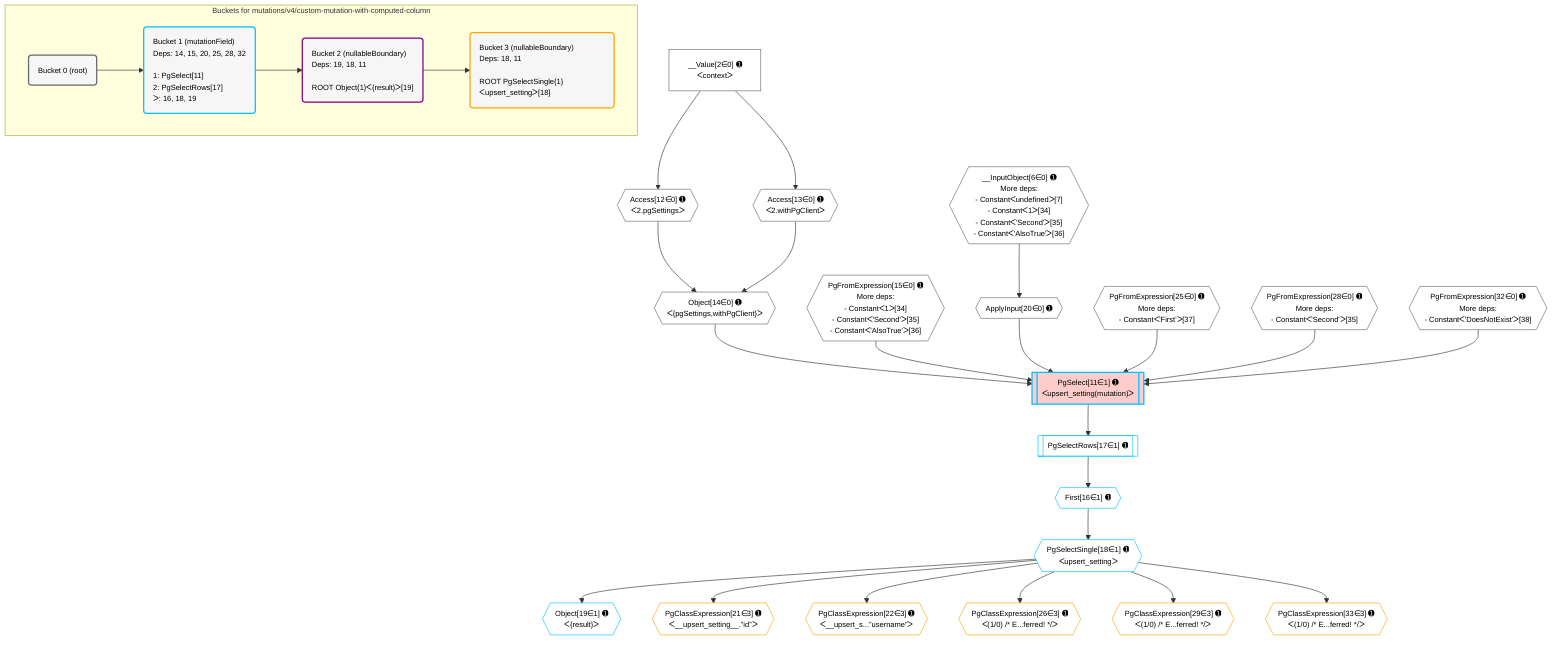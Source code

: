 %%{init: {'themeVariables': { 'fontSize': '12px'}}}%%
graph TD
    classDef path fill:#eee,stroke:#000,color:#000
    classDef plan fill:#fff,stroke-width:1px,color:#000
    classDef itemplan fill:#fff,stroke-width:2px,color:#000
    classDef unbatchedplan fill:#dff,stroke-width:1px,color:#000
    classDef sideeffectplan fill:#fcc,stroke-width:2px,color:#000
    classDef bucket fill:#f6f6f6,color:#000,stroke-width:2px,text-align:left

    subgraph "Buckets for mutations/v4/custom-mutation-with-computed-column"
    Bucket0("Bucket 0 (root)"):::bucket
    Bucket1("Bucket 1 (mutationField)<br />Deps: 14, 15, 20, 25, 28, 32<br /><br />1: PgSelect[11]<br />2: PgSelectRows[17]<br />ᐳ: 16, 18, 19"):::bucket
    Bucket2("Bucket 2 (nullableBoundary)<br />Deps: 19, 18, 11<br /><br />ROOT Object{1}ᐸ{result}ᐳ[19]"):::bucket
    Bucket3("Bucket 3 (nullableBoundary)<br />Deps: 18, 11<br /><br />ROOT PgSelectSingle{1}ᐸupsert_settingᐳ[18]"):::bucket
    end
    Bucket0 --> Bucket1
    Bucket1 --> Bucket2
    Bucket2 --> Bucket3

    %% plan dependencies
    __InputObject6{{"__InputObject[6∈0] ➊<br />More deps:<br />- Constantᐸundefinedᐳ[7]<br />- Constantᐸ1ᐳ[34]<br />- Constantᐸ'Second'ᐳ[35]<br />- Constantᐸ'AlsoTrue'ᐳ[36]"}}:::plan
    PgFromExpression15{{"PgFromExpression[15∈0] ➊<br />More deps:<br />- Constantᐸ1ᐳ[34]<br />- Constantᐸ'Second'ᐳ[35]<br />- Constantᐸ'AlsoTrue'ᐳ[36]"}}:::plan
    Object14{{"Object[14∈0] ➊<br />ᐸ{pgSettings,withPgClient}ᐳ"}}:::plan
    Access12{{"Access[12∈0] ➊<br />ᐸ2.pgSettingsᐳ"}}:::plan
    Access13{{"Access[13∈0] ➊<br />ᐸ2.withPgClientᐳ"}}:::plan
    Access12 & Access13 --> Object14
    __Value2["__Value[2∈0] ➊<br />ᐸcontextᐳ"]:::plan
    __Value2 --> Access12
    __Value2 --> Access13
    ApplyInput20{{"ApplyInput[20∈0] ➊"}}:::plan
    __InputObject6 --> ApplyInput20
    PgFromExpression25{{"PgFromExpression[25∈0] ➊<br />More deps:<br />- Constantᐸ'First'ᐳ[37]"}}:::plan
    PgFromExpression28{{"PgFromExpression[28∈0] ➊<br />More deps:<br />- Constantᐸ'Second'ᐳ[35]"}}:::plan
    PgFromExpression32{{"PgFromExpression[32∈0] ➊<br />More deps:<br />- Constantᐸ'DoesNotExist'ᐳ[38]"}}:::plan
    PgSelect11[["PgSelect[11∈1] ➊<br />ᐸupsert_setting(mutation)ᐳ"]]:::sideeffectplan
    Object14 & PgFromExpression15 & ApplyInput20 & PgFromExpression25 & PgFromExpression28 & PgFromExpression32 --> PgSelect11
    First16{{"First[16∈1] ➊"}}:::plan
    PgSelectRows17[["PgSelectRows[17∈1] ➊"]]:::plan
    PgSelectRows17 --> First16
    PgSelect11 --> PgSelectRows17
    PgSelectSingle18{{"PgSelectSingle[18∈1] ➊<br />ᐸupsert_settingᐳ"}}:::plan
    First16 --> PgSelectSingle18
    Object19{{"Object[19∈1] ➊<br />ᐸ{result}ᐳ"}}:::plan
    PgSelectSingle18 --> Object19
    PgClassExpression21{{"PgClassExpression[21∈3] ➊<br />ᐸ__upsert_setting__.”id”ᐳ"}}:::plan
    PgSelectSingle18 --> PgClassExpression21
    PgClassExpression22{{"PgClassExpression[22∈3] ➊<br />ᐸ__upsert_s...”username”ᐳ"}}:::plan
    PgSelectSingle18 --> PgClassExpression22
    PgClassExpression26{{"PgClassExpression[26∈3] ➊<br />ᐸ(1/0) /* E...ferred! */ᐳ"}}:::plan
    PgSelectSingle18 --> PgClassExpression26
    PgClassExpression29{{"PgClassExpression[29∈3] ➊<br />ᐸ(1/0) /* E...ferred! */ᐳ"}}:::plan
    PgSelectSingle18 --> PgClassExpression29
    PgClassExpression33{{"PgClassExpression[33∈3] ➊<br />ᐸ(1/0) /* E...ferred! */ᐳ"}}:::plan
    PgSelectSingle18 --> PgClassExpression33

    %% define steps
    classDef bucket0 stroke:#696969
    class Bucket0,__Value2,__InputObject6,Access12,Access13,Object14,PgFromExpression15,ApplyInput20,PgFromExpression25,PgFromExpression28,PgFromExpression32 bucket0
    classDef bucket1 stroke:#00bfff
    class Bucket1,PgSelect11,First16,PgSelectRows17,PgSelectSingle18,Object19 bucket1
    classDef bucket2 stroke:#7f007f
    class Bucket2 bucket2
    classDef bucket3 stroke:#ffa500
    class Bucket3,PgClassExpression21,PgClassExpression22,PgClassExpression26,PgClassExpression29,PgClassExpression33 bucket3